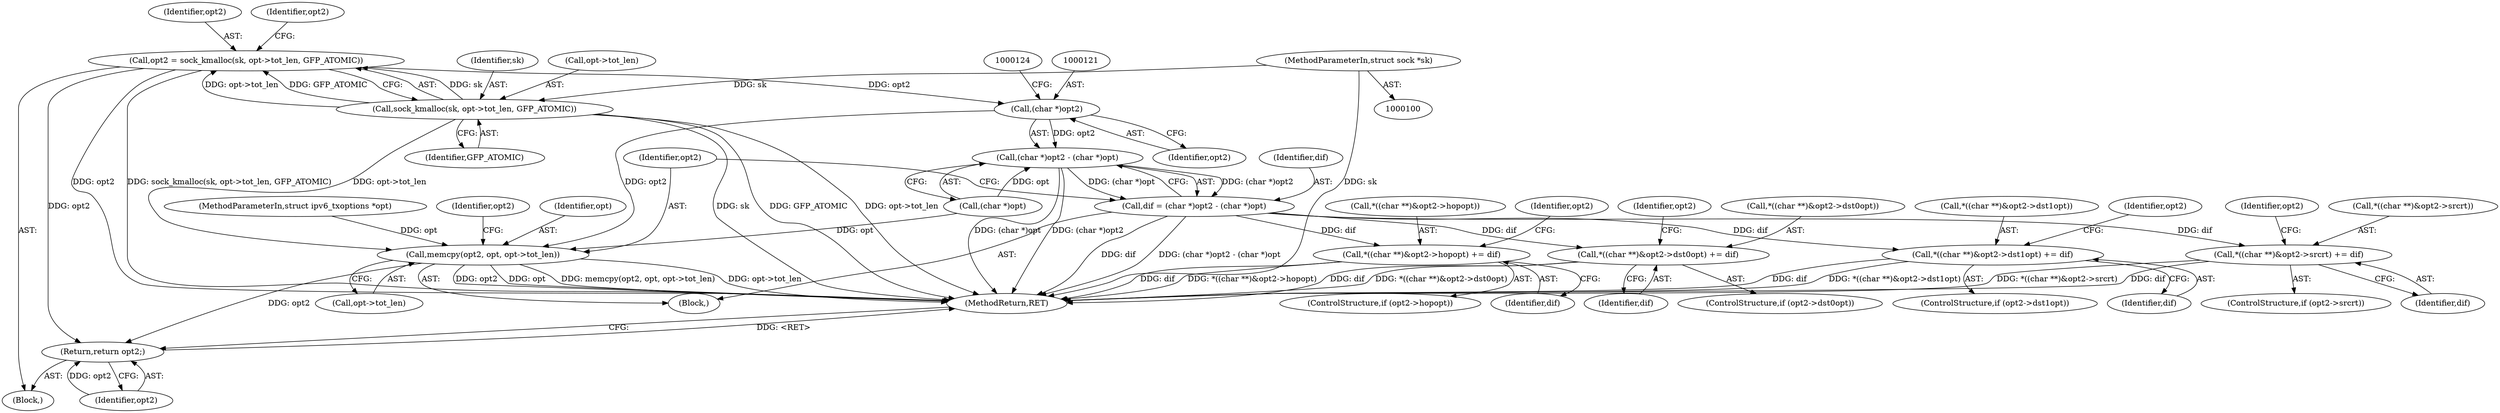 digraph "0_linux_45f6fad84cc305103b28d73482b344d7f5b76f39_5@API" {
"1000105" [label="(Call,opt2 = sock_kmalloc(sk, opt->tot_len, GFP_ATOMIC))"];
"1000107" [label="(Call,sock_kmalloc(sk, opt->tot_len, GFP_ATOMIC))"];
"1000101" [label="(MethodParameterIn,struct sock *sk)"];
"1000120" [label="(Call,(char *)opt2)"];
"1000119" [label="(Call,(char *)opt2 - (char *)opt)"];
"1000117" [label="(Call,dif = (char *)opt2 - (char *)opt)"];
"1000136" [label="(Call,*((char **)&opt2->hopopt) += dif)"];
"1000149" [label="(Call,*((char **)&opt2->dst0opt) += dif)"];
"1000162" [label="(Call,*((char **)&opt2->dst1opt) += dif)"];
"1000175" [label="(Call,*((char **)&opt2->srcrt) += dif)"];
"1000126" [label="(Call,memcpy(opt2, opt, opt->tot_len))"];
"1000190" [label="(Return,return opt2;)"];
"1000126" [label="(Call,memcpy(opt2, opt, opt->tot_len))"];
"1000175" [label="(Call,*((char **)&opt2->srcrt) += dif)"];
"1000128" [label="(Identifier,opt)"];
"1000122" [label="(Identifier,opt2)"];
"1000191" [label="(Identifier,opt2)"];
"1000137" [label="(Call,*((char **)&opt2->hopopt))"];
"1000157" [label="(Identifier,dif)"];
"1000117" [label="(Call,dif = (char *)opt2 - (char *)opt)"];
"1000109" [label="(Call,opt->tot_len)"];
"1000171" [label="(ControlStructure,if (opt2->srcrt))"];
"1000120" [label="(Call,(char *)opt2)"];
"1000190" [label="(Return,return opt2;)"];
"1000101" [label="(MethodParameterIn,struct sock *sk)"];
"1000119" [label="(Call,(char *)opt2 - (char *)opt)"];
"1000118" [label="(Identifier,dif)"];
"1000136" [label="(Call,*((char **)&opt2->hopopt) += dif)"];
"1000108" [label="(Identifier,sk)"];
"1000147" [label="(Identifier,opt2)"];
"1000160" [label="(Identifier,opt2)"];
"1000183" [label="(Identifier,dif)"];
"1000129" [label="(Call,opt->tot_len)"];
"1000107" [label="(Call,sock_kmalloc(sk, opt->tot_len, GFP_ATOMIC))"];
"1000187" [label="(Identifier,opt2)"];
"1000127" [label="(Identifier,opt2)"];
"1000162" [label="(Call,*((char **)&opt2->dst1opt) += dif)"];
"1000112" [label="(Identifier,GFP_ATOMIC)"];
"1000103" [label="(Block,)"];
"1000163" [label="(Call,*((char **)&opt2->dst1opt))"];
"1000106" [label="(Identifier,opt2)"];
"1000102" [label="(MethodParameterIn,struct ipv6_txoptions *opt)"];
"1000149" [label="(Call,*((char **)&opt2->dst0opt) += dif)"];
"1000115" [label="(Block,)"];
"1000176" [label="(Call,*((char **)&opt2->srcrt))"];
"1000134" [label="(Identifier,opt2)"];
"1000192" [label="(MethodReturn,RET)"];
"1000114" [label="(Identifier,opt2)"];
"1000132" [label="(ControlStructure,if (opt2->hopopt))"];
"1000170" [label="(Identifier,dif)"];
"1000145" [label="(ControlStructure,if (opt2->dst0opt))"];
"1000173" [label="(Identifier,opt2)"];
"1000105" [label="(Call,opt2 = sock_kmalloc(sk, opt->tot_len, GFP_ATOMIC))"];
"1000150" [label="(Call,*((char **)&opt2->dst0opt))"];
"1000158" [label="(ControlStructure,if (opt2->dst1opt))"];
"1000123" [label="(Call,(char *)opt)"];
"1000144" [label="(Identifier,dif)"];
"1000105" -> "1000103"  [label="AST: "];
"1000105" -> "1000107"  [label="CFG: "];
"1000106" -> "1000105"  [label="AST: "];
"1000107" -> "1000105"  [label="AST: "];
"1000114" -> "1000105"  [label="CFG: "];
"1000105" -> "1000192"  [label="DDG: sock_kmalloc(sk, opt->tot_len, GFP_ATOMIC)"];
"1000105" -> "1000192"  [label="DDG: opt2"];
"1000107" -> "1000105"  [label="DDG: sk"];
"1000107" -> "1000105"  [label="DDG: opt->tot_len"];
"1000107" -> "1000105"  [label="DDG: GFP_ATOMIC"];
"1000105" -> "1000120"  [label="DDG: opt2"];
"1000105" -> "1000190"  [label="DDG: opt2"];
"1000107" -> "1000112"  [label="CFG: "];
"1000108" -> "1000107"  [label="AST: "];
"1000109" -> "1000107"  [label="AST: "];
"1000112" -> "1000107"  [label="AST: "];
"1000107" -> "1000192"  [label="DDG: sk"];
"1000107" -> "1000192"  [label="DDG: GFP_ATOMIC"];
"1000107" -> "1000192"  [label="DDG: opt->tot_len"];
"1000101" -> "1000107"  [label="DDG: sk"];
"1000107" -> "1000126"  [label="DDG: opt->tot_len"];
"1000101" -> "1000100"  [label="AST: "];
"1000101" -> "1000192"  [label="DDG: sk"];
"1000120" -> "1000119"  [label="AST: "];
"1000120" -> "1000122"  [label="CFG: "];
"1000121" -> "1000120"  [label="AST: "];
"1000122" -> "1000120"  [label="AST: "];
"1000124" -> "1000120"  [label="CFG: "];
"1000120" -> "1000119"  [label="DDG: opt2"];
"1000120" -> "1000126"  [label="DDG: opt2"];
"1000119" -> "1000117"  [label="AST: "];
"1000119" -> "1000123"  [label="CFG: "];
"1000123" -> "1000119"  [label="AST: "];
"1000117" -> "1000119"  [label="CFG: "];
"1000119" -> "1000192"  [label="DDG: (char *)opt"];
"1000119" -> "1000192"  [label="DDG: (char *)opt2"];
"1000119" -> "1000117"  [label="DDG: (char *)opt2"];
"1000119" -> "1000117"  [label="DDG: (char *)opt"];
"1000123" -> "1000119"  [label="DDG: opt"];
"1000117" -> "1000115"  [label="AST: "];
"1000118" -> "1000117"  [label="AST: "];
"1000127" -> "1000117"  [label="CFG: "];
"1000117" -> "1000192"  [label="DDG: dif"];
"1000117" -> "1000192"  [label="DDG: (char *)opt2 - (char *)opt"];
"1000117" -> "1000136"  [label="DDG: dif"];
"1000117" -> "1000149"  [label="DDG: dif"];
"1000117" -> "1000162"  [label="DDG: dif"];
"1000117" -> "1000175"  [label="DDG: dif"];
"1000136" -> "1000132"  [label="AST: "];
"1000136" -> "1000144"  [label="CFG: "];
"1000137" -> "1000136"  [label="AST: "];
"1000144" -> "1000136"  [label="AST: "];
"1000147" -> "1000136"  [label="CFG: "];
"1000136" -> "1000192"  [label="DDG: dif"];
"1000136" -> "1000192"  [label="DDG: *((char **)&opt2->hopopt)"];
"1000149" -> "1000145"  [label="AST: "];
"1000149" -> "1000157"  [label="CFG: "];
"1000150" -> "1000149"  [label="AST: "];
"1000157" -> "1000149"  [label="AST: "];
"1000160" -> "1000149"  [label="CFG: "];
"1000149" -> "1000192"  [label="DDG: dif"];
"1000149" -> "1000192"  [label="DDG: *((char **)&opt2->dst0opt)"];
"1000162" -> "1000158"  [label="AST: "];
"1000162" -> "1000170"  [label="CFG: "];
"1000163" -> "1000162"  [label="AST: "];
"1000170" -> "1000162"  [label="AST: "];
"1000173" -> "1000162"  [label="CFG: "];
"1000162" -> "1000192"  [label="DDG: dif"];
"1000162" -> "1000192"  [label="DDG: *((char **)&opt2->dst1opt)"];
"1000175" -> "1000171"  [label="AST: "];
"1000175" -> "1000183"  [label="CFG: "];
"1000176" -> "1000175"  [label="AST: "];
"1000183" -> "1000175"  [label="AST: "];
"1000187" -> "1000175"  [label="CFG: "];
"1000175" -> "1000192"  [label="DDG: dif"];
"1000175" -> "1000192"  [label="DDG: *((char **)&opt2->srcrt)"];
"1000126" -> "1000115"  [label="AST: "];
"1000126" -> "1000129"  [label="CFG: "];
"1000127" -> "1000126"  [label="AST: "];
"1000128" -> "1000126"  [label="AST: "];
"1000129" -> "1000126"  [label="AST: "];
"1000134" -> "1000126"  [label="CFG: "];
"1000126" -> "1000192"  [label="DDG: memcpy(opt2, opt, opt->tot_len)"];
"1000126" -> "1000192"  [label="DDG: opt->tot_len"];
"1000126" -> "1000192"  [label="DDG: opt2"];
"1000126" -> "1000192"  [label="DDG: opt"];
"1000123" -> "1000126"  [label="DDG: opt"];
"1000102" -> "1000126"  [label="DDG: opt"];
"1000126" -> "1000190"  [label="DDG: opt2"];
"1000190" -> "1000103"  [label="AST: "];
"1000190" -> "1000191"  [label="CFG: "];
"1000191" -> "1000190"  [label="AST: "];
"1000192" -> "1000190"  [label="CFG: "];
"1000190" -> "1000192"  [label="DDG: <RET>"];
"1000191" -> "1000190"  [label="DDG: opt2"];
}
